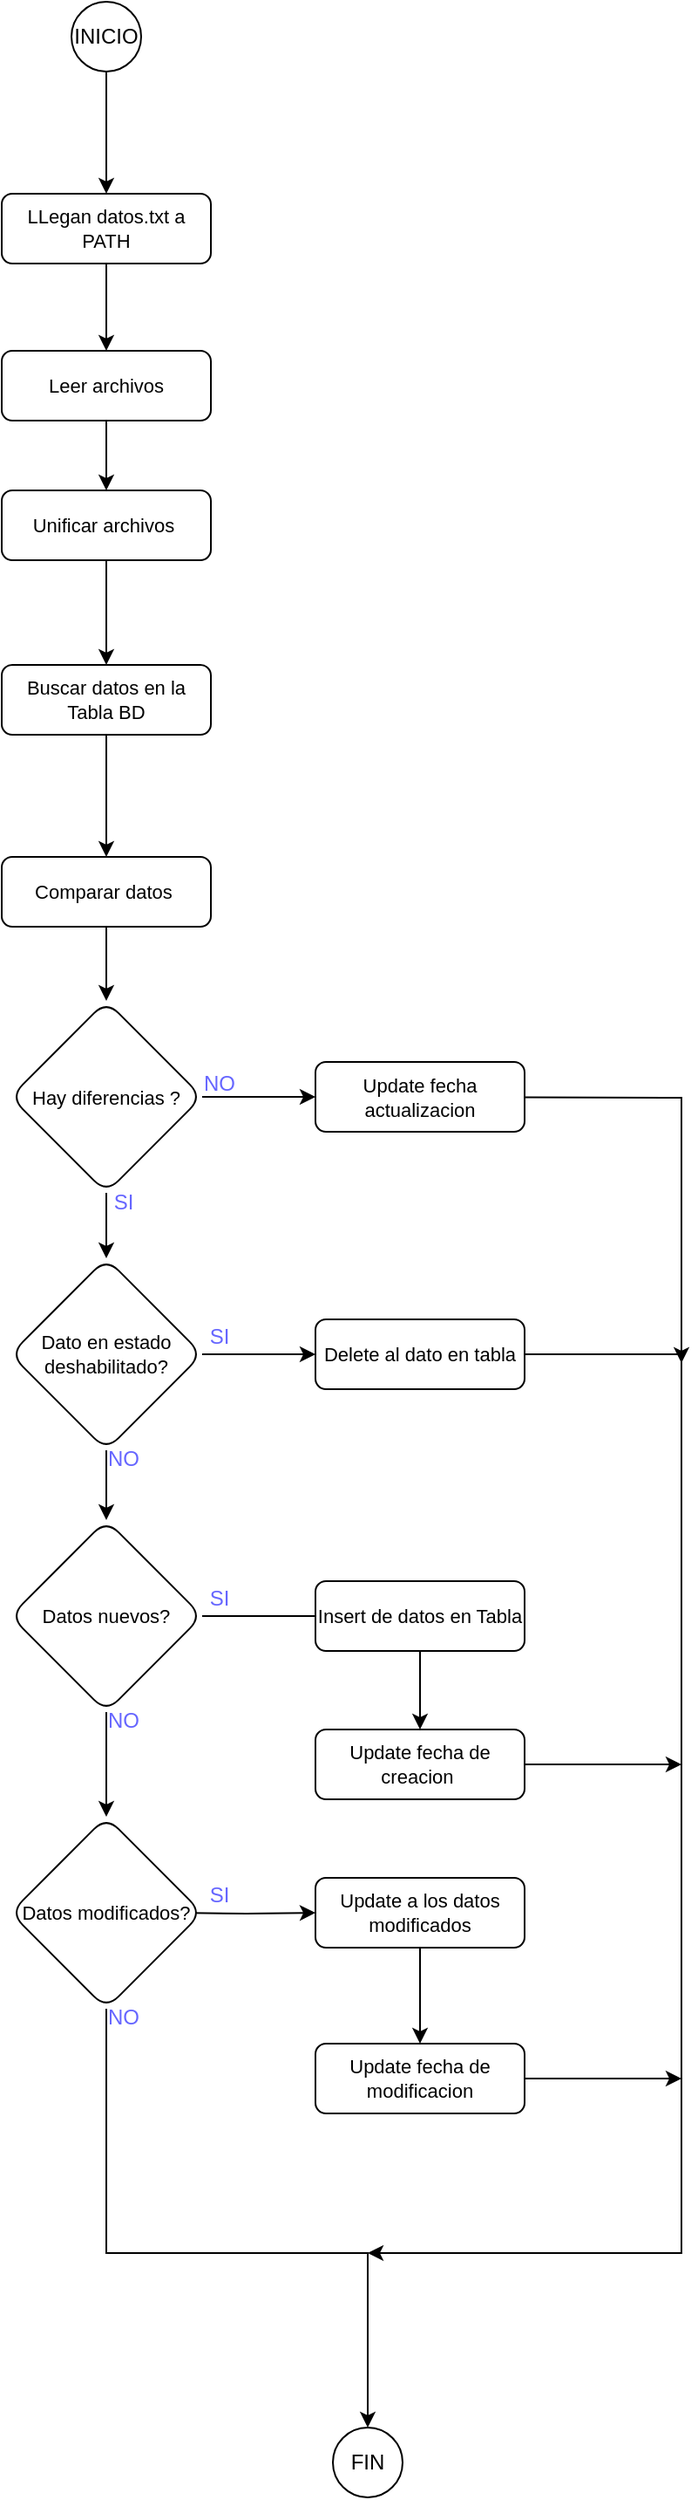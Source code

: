 <mxfile version="20.8.17" type="github">
  <diagram id="C5RBs43oDa-KdzZeNtuy" name="Page-1">
    <mxGraphModel dx="794" dy="2804" grid="1" gridSize="10" guides="1" tooltips="1" connect="1" arrows="1" fold="1" page="1" pageScale="1" pageWidth="827" pageHeight="1169" background="none" math="0" shadow="0">
      <root>
        <mxCell id="WIyWlLk6GJQsqaUBKTNV-0" />
        <mxCell id="WIyWlLk6GJQsqaUBKTNV-1" parent="WIyWlLk6GJQsqaUBKTNV-0" />
        <mxCell id="8Ae9X_CjRy5_al22Dqhi-28" value="" style="edgeStyle=orthogonalEdgeStyle;rounded=0;orthogonalLoop=1;jettySize=auto;html=1;labelBackgroundColor=none;fontColor=default;" edge="1" parent="WIyWlLk6GJQsqaUBKTNV-1" source="WIyWlLk6GJQsqaUBKTNV-3" target="WIyWlLk6GJQsqaUBKTNV-7">
          <mxGeometry relative="1" as="geometry" />
        </mxCell>
        <mxCell id="WIyWlLk6GJQsqaUBKTNV-3" value="LLegan datos.txt a PATH" style="rounded=1;whiteSpace=wrap;html=1;fontSize=11;glass=0;strokeWidth=1;shadow=0;labelBackgroundColor=none;" parent="WIyWlLk6GJQsqaUBKTNV-1" vertex="1">
          <mxGeometry x="130" y="-1480" width="120" height="40" as="geometry" />
        </mxCell>
        <mxCell id="8Ae9X_CjRy5_al22Dqhi-20" value="" style="edgeStyle=orthogonalEdgeStyle;rounded=0;orthogonalLoop=1;jettySize=auto;html=1;labelBackgroundColor=none;fontColor=default;" edge="1" parent="WIyWlLk6GJQsqaUBKTNV-1" source="WIyWlLk6GJQsqaUBKTNV-7" target="WIyWlLk6GJQsqaUBKTNV-12">
          <mxGeometry relative="1" as="geometry" />
        </mxCell>
        <mxCell id="WIyWlLk6GJQsqaUBKTNV-7" value="Leer archivos" style="rounded=1;whiteSpace=wrap;html=1;fontSize=11;glass=0;strokeWidth=1;shadow=0;labelBackgroundColor=none;" parent="WIyWlLk6GJQsqaUBKTNV-1" vertex="1">
          <mxGeometry x="130" y="-1390" width="120" height="40" as="geometry" />
        </mxCell>
        <mxCell id="8Ae9X_CjRy5_al22Dqhi-1" value="" style="edgeStyle=orthogonalEdgeStyle;rounded=0;orthogonalLoop=1;jettySize=auto;html=1;labelBackgroundColor=none;fontColor=default;" edge="1" parent="WIyWlLk6GJQsqaUBKTNV-1" source="WIyWlLk6GJQsqaUBKTNV-11" target="8Ae9X_CjRy5_al22Dqhi-0">
          <mxGeometry relative="1" as="geometry" />
        </mxCell>
        <mxCell id="WIyWlLk6GJQsqaUBKTNV-11" value="Buscar datos en la Tabla BD" style="rounded=1;whiteSpace=wrap;html=1;fontSize=11;glass=0;strokeWidth=1;shadow=0;labelBackgroundColor=none;" parent="WIyWlLk6GJQsqaUBKTNV-1" vertex="1">
          <mxGeometry x="130" y="-1210" width="120" height="40" as="geometry" />
        </mxCell>
        <mxCell id="8Ae9X_CjRy5_al22Dqhi-21" style="edgeStyle=orthogonalEdgeStyle;rounded=0;orthogonalLoop=1;jettySize=auto;html=1;entryX=0.5;entryY=0;entryDx=0;entryDy=0;labelBackgroundColor=none;fontColor=default;" edge="1" parent="WIyWlLk6GJQsqaUBKTNV-1" source="WIyWlLk6GJQsqaUBKTNV-12" target="WIyWlLk6GJQsqaUBKTNV-11">
          <mxGeometry relative="1" as="geometry" />
        </mxCell>
        <mxCell id="WIyWlLk6GJQsqaUBKTNV-12" value="Unificar archivos&amp;nbsp;" style="rounded=1;whiteSpace=wrap;html=1;fontSize=11;glass=0;strokeWidth=1;shadow=0;labelBackgroundColor=none;" parent="WIyWlLk6GJQsqaUBKTNV-1" vertex="1">
          <mxGeometry x="130" y="-1310" width="120" height="40" as="geometry" />
        </mxCell>
        <mxCell id="8Ae9X_CjRy5_al22Dqhi-13" value="" style="edgeStyle=orthogonalEdgeStyle;rounded=0;orthogonalLoop=1;jettySize=auto;html=1;labelBackgroundColor=none;fontColor=default;" edge="1" parent="WIyWlLk6GJQsqaUBKTNV-1" source="8Ae9X_CjRy5_al22Dqhi-0" target="8Ae9X_CjRy5_al22Dqhi-4">
          <mxGeometry relative="1" as="geometry" />
        </mxCell>
        <mxCell id="8Ae9X_CjRy5_al22Dqhi-0" value="Comparar datos&amp;nbsp;" style="whiteSpace=wrap;html=1;rounded=1;glass=0;strokeWidth=1;shadow=0;labelBackgroundColor=none;fontSize=11;" vertex="1" parent="WIyWlLk6GJQsqaUBKTNV-1">
          <mxGeometry x="130" y="-1100" width="120" height="40" as="geometry" />
        </mxCell>
        <mxCell id="8Ae9X_CjRy5_al22Dqhi-48" style="edgeStyle=orthogonalEdgeStyle;rounded=0;orthogonalLoop=1;jettySize=auto;html=1;entryX=0.5;entryY=0;entryDx=0;entryDy=0;" edge="1" parent="WIyWlLk6GJQsqaUBKTNV-1" source="8Ae9X_CjRy5_al22Dqhi-4" target="8Ae9X_CjRy5_al22Dqhi-7">
          <mxGeometry relative="1" as="geometry" />
        </mxCell>
        <mxCell id="8Ae9X_CjRy5_al22Dqhi-75" style="edgeStyle=none;rounded=0;orthogonalLoop=1;jettySize=auto;html=1;entryX=0;entryY=0.5;entryDx=0;entryDy=0;fontColor=#6666FF;" edge="1" parent="WIyWlLk6GJQsqaUBKTNV-1" source="8Ae9X_CjRy5_al22Dqhi-4" target="8Ae9X_CjRy5_al22Dqhi-33">
          <mxGeometry relative="1" as="geometry" />
        </mxCell>
        <mxCell id="8Ae9X_CjRy5_al22Dqhi-4" value="Hay diferencias ?" style="rhombus;whiteSpace=wrap;html=1;rounded=1;glass=0;strokeWidth=1;shadow=0;labelBackgroundColor=none;fontSize=11;" vertex="1" parent="WIyWlLk6GJQsqaUBKTNV-1">
          <mxGeometry x="135" y="-1017.5" width="110" height="110" as="geometry" />
        </mxCell>
        <mxCell id="8Ae9X_CjRy5_al22Dqhi-9" value="" style="edgeStyle=orthogonalEdgeStyle;rounded=0;orthogonalLoop=1;jettySize=auto;html=1;labelBackgroundColor=none;fontColor=default;" edge="1" parent="WIyWlLk6GJQsqaUBKTNV-1" source="8Ae9X_CjRy5_al22Dqhi-7" target="8Ae9X_CjRy5_al22Dqhi-8">
          <mxGeometry relative="1" as="geometry" />
        </mxCell>
        <mxCell id="8Ae9X_CjRy5_al22Dqhi-49" style="edgeStyle=orthogonalEdgeStyle;rounded=0;orthogonalLoop=1;jettySize=auto;html=1;" edge="1" parent="WIyWlLk6GJQsqaUBKTNV-1" source="8Ae9X_CjRy5_al22Dqhi-7" target="8Ae9X_CjRy5_al22Dqhi-10">
          <mxGeometry relative="1" as="geometry" />
        </mxCell>
        <mxCell id="8Ae9X_CjRy5_al22Dqhi-7" value="Dato en estado deshabilitado?" style="rhombus;whiteSpace=wrap;html=1;rounded=1;glass=0;strokeWidth=1;shadow=0;labelBackgroundColor=none;fontSize=11;" vertex="1" parent="WIyWlLk6GJQsqaUBKTNV-1">
          <mxGeometry x="135" y="-870" width="110" height="110" as="geometry" />
        </mxCell>
        <mxCell id="8Ae9X_CjRy5_al22Dqhi-8" value="Delete al dato en tabla" style="rounded=1;whiteSpace=wrap;html=1;glass=0;strokeWidth=1;shadow=0;labelBackgroundColor=none;fontSize=11;" vertex="1" parent="WIyWlLk6GJQsqaUBKTNV-1">
          <mxGeometry x="310" y="-835" width="120" height="40" as="geometry" />
        </mxCell>
        <mxCell id="8Ae9X_CjRy5_al22Dqhi-44" style="edgeStyle=orthogonalEdgeStyle;rounded=0;orthogonalLoop=1;jettySize=auto;html=1;exitX=0.5;exitY=1;exitDx=0;exitDy=0;entryX=0.5;entryY=0;entryDx=0;entryDy=0;" edge="1" parent="WIyWlLk6GJQsqaUBKTNV-1" source="8Ae9X_CjRy5_al22Dqhi-10" target="8Ae9X_CjRy5_al22Dqhi-35">
          <mxGeometry relative="1" as="geometry">
            <mxPoint x="190" y="-540" as="targetPoint" />
          </mxGeometry>
        </mxCell>
        <mxCell id="8Ae9X_CjRy5_al22Dqhi-10" value="Datos nuevos?" style="rhombus;whiteSpace=wrap;html=1;rounded=1;glass=0;strokeWidth=1;shadow=0;labelBackgroundColor=none;fontSize=11;" vertex="1" parent="WIyWlLk6GJQsqaUBKTNV-1">
          <mxGeometry x="135" y="-720" width="110" height="110" as="geometry" />
        </mxCell>
        <mxCell id="8Ae9X_CjRy5_al22Dqhi-63" style="edgeStyle=none;rounded=0;orthogonalLoop=1;jettySize=auto;html=1;entryX=0.5;entryY=0;entryDx=0;entryDy=0;fontColor=#6666FF;" edge="1" parent="WIyWlLk6GJQsqaUBKTNV-1" source="8Ae9X_CjRy5_al22Dqhi-11" target="8Ae9X_CjRy5_al22Dqhi-58">
          <mxGeometry relative="1" as="geometry" />
        </mxCell>
        <mxCell id="8Ae9X_CjRy5_al22Dqhi-11" value="Insert de datos en Tabla" style="whiteSpace=wrap;html=1;rounded=1;glass=0;strokeWidth=1;shadow=0;labelBackgroundColor=none;container=0;fixedWidth=0;autosize=0;resizeWidth=0;fontSize=11;" vertex="1" parent="WIyWlLk6GJQsqaUBKTNV-1">
          <mxGeometry x="310" y="-685" width="120" height="40" as="geometry" />
        </mxCell>
        <mxCell id="8Ae9X_CjRy5_al22Dqhi-14" value="FIN" style="ellipse;whiteSpace=wrap;html=1;rounded=1;glass=0;strokeWidth=1;shadow=0;labelBackgroundColor=none;" vertex="1" parent="WIyWlLk6GJQsqaUBKTNV-1">
          <mxGeometry x="320" y="-200" width="40" height="40" as="geometry" />
        </mxCell>
        <mxCell id="8Ae9X_CjRy5_al22Dqhi-27" value="" style="edgeStyle=orthogonalEdgeStyle;rounded=0;orthogonalLoop=1;jettySize=auto;html=1;labelBackgroundColor=none;fontColor=default;" edge="1" parent="WIyWlLk6GJQsqaUBKTNV-1" source="8Ae9X_CjRy5_al22Dqhi-24" target="WIyWlLk6GJQsqaUBKTNV-3">
          <mxGeometry relative="1" as="geometry" />
        </mxCell>
        <mxCell id="8Ae9X_CjRy5_al22Dqhi-24" value="INICIO" style="ellipse;whiteSpace=wrap;html=1;rounded=1;glass=0;strokeWidth=1;shadow=0;labelBackgroundColor=none;" vertex="1" parent="WIyWlLk6GJQsqaUBKTNV-1">
          <mxGeometry x="170" y="-1590" width="40" height="40" as="geometry" />
        </mxCell>
        <mxCell id="8Ae9X_CjRy5_al22Dqhi-77" style="edgeStyle=none;rounded=0;orthogonalLoop=1;jettySize=auto;html=1;fontColor=#6666FF;" edge="1" parent="WIyWlLk6GJQsqaUBKTNV-1" source="8Ae9X_CjRy5_al22Dqhi-33">
          <mxGeometry relative="1" as="geometry">
            <mxPoint x="520" y="-810" as="targetPoint" />
            <Array as="points">
              <mxPoint x="520" y="-962" />
            </Array>
          </mxGeometry>
        </mxCell>
        <mxCell id="8Ae9X_CjRy5_al22Dqhi-33" value="Update fecha actualizacion" style="rounded=1;whiteSpace=wrap;html=1;fontSize=11;" vertex="1" parent="WIyWlLk6GJQsqaUBKTNV-1">
          <mxGeometry x="310" y="-982.5" width="120" height="40" as="geometry" />
        </mxCell>
        <mxCell id="8Ae9X_CjRy5_al22Dqhi-43" style="edgeStyle=orthogonalEdgeStyle;rounded=0;orthogonalLoop=1;jettySize=auto;html=1;entryX=0;entryY=0.5;entryDx=0;entryDy=0;" edge="1" parent="WIyWlLk6GJQsqaUBKTNV-1" target="8Ae9X_CjRy5_al22Dqhi-36">
          <mxGeometry relative="1" as="geometry">
            <mxPoint x="230" y="-495" as="sourcePoint" />
          </mxGeometry>
        </mxCell>
        <mxCell id="8Ae9X_CjRy5_al22Dqhi-35" value="Datos modificados?" style="rhombus;whiteSpace=wrap;html=1;rounded=1;glass=0;strokeWidth=1;shadow=0;labelBackgroundColor=none;fontSize=11;" vertex="1" parent="WIyWlLk6GJQsqaUBKTNV-1">
          <mxGeometry x="135" y="-550" width="110" height="110" as="geometry" />
        </mxCell>
        <mxCell id="8Ae9X_CjRy5_al22Dqhi-38" value="" style="edgeStyle=orthogonalEdgeStyle;rounded=0;orthogonalLoop=1;jettySize=auto;html=1;" edge="1" parent="WIyWlLk6GJQsqaUBKTNV-1" source="8Ae9X_CjRy5_al22Dqhi-36" target="8Ae9X_CjRy5_al22Dqhi-37">
          <mxGeometry relative="1" as="geometry" />
        </mxCell>
        <mxCell id="8Ae9X_CjRy5_al22Dqhi-36" value="Update a los datos modificados" style="rounded=1;whiteSpace=wrap;html=1;fontSize=11;" vertex="1" parent="WIyWlLk6GJQsqaUBKTNV-1">
          <mxGeometry x="310" y="-515" width="120" height="40" as="geometry" />
        </mxCell>
        <mxCell id="8Ae9X_CjRy5_al22Dqhi-74" style="edgeStyle=none;rounded=0;orthogonalLoop=1;jettySize=auto;html=1;fontColor=#6666FF;" edge="1" parent="WIyWlLk6GJQsqaUBKTNV-1" source="8Ae9X_CjRy5_al22Dqhi-37">
          <mxGeometry relative="1" as="geometry">
            <mxPoint x="520" y="-400" as="targetPoint" />
          </mxGeometry>
        </mxCell>
        <mxCell id="8Ae9X_CjRy5_al22Dqhi-37" value="Update fecha de modificacion" style="whiteSpace=wrap;html=1;rounded=1;fontSize=11;" vertex="1" parent="WIyWlLk6GJQsqaUBKTNV-1">
          <mxGeometry x="310" y="-420" width="120" height="40" as="geometry" />
        </mxCell>
        <mxCell id="8Ae9X_CjRy5_al22Dqhi-53" value="" style="edgeStyle=orthogonalEdgeStyle;rounded=0;orthogonalLoop=1;jettySize=auto;html=1;entryDx=0;entryDy=0;endArrow=none;" edge="1" parent="WIyWlLk6GJQsqaUBKTNV-1" source="8Ae9X_CjRy5_al22Dqhi-35">
          <mxGeometry relative="1" as="geometry">
            <mxPoint x="190" y="-440" as="sourcePoint" />
            <mxPoint x="190" y="-381" as="targetPoint" />
          </mxGeometry>
        </mxCell>
        <mxCell id="8Ae9X_CjRy5_al22Dqhi-55" value="" style="edgeStyle=orthogonalEdgeStyle;rounded=0;orthogonalLoop=1;jettySize=auto;html=1;fontColor=#6666FF;" edge="1" parent="WIyWlLk6GJQsqaUBKTNV-1" target="8Ae9X_CjRy5_al22Dqhi-14">
          <mxGeometry relative="1" as="geometry">
            <mxPoint x="190" y="-381" as="sourcePoint" />
            <Array as="points">
              <mxPoint x="190" y="-300" />
              <mxPoint x="340" y="-300" />
            </Array>
          </mxGeometry>
        </mxCell>
        <mxCell id="8Ae9X_CjRy5_al22Dqhi-60" style="edgeStyle=orthogonalEdgeStyle;rounded=0;orthogonalLoop=1;jettySize=auto;html=1;fontColor=#6666FF;" edge="1" parent="WIyWlLk6GJQsqaUBKTNV-1" source="8Ae9X_CjRy5_al22Dqhi-58">
          <mxGeometry relative="1" as="geometry">
            <mxPoint x="520" y="-580" as="targetPoint" />
          </mxGeometry>
        </mxCell>
        <mxCell id="8Ae9X_CjRy5_al22Dqhi-58" value="Update fecha de creacion&lt;span style=&quot;white-space: pre; font-size: 11px;&quot;&gt;	&lt;/span&gt;" style="whiteSpace=wrap;html=1;rounded=1;glass=0;strokeWidth=1;shadow=0;labelBackgroundColor=none;fontSize=11;" vertex="1" parent="WIyWlLk6GJQsqaUBKTNV-1">
          <mxGeometry x="310" y="-600" width="120" height="40" as="geometry" />
        </mxCell>
        <mxCell id="8Ae9X_CjRy5_al22Dqhi-61" value="" style="endArrow=none;html=1;rounded=0;fontColor=#6666FF;exitX=1;exitY=0.5;exitDx=0;exitDy=0;entryX=0;entryY=0.5;entryDx=0;entryDy=0;" edge="1" parent="WIyWlLk6GJQsqaUBKTNV-1" source="8Ae9X_CjRy5_al22Dqhi-10" target="8Ae9X_CjRy5_al22Dqhi-11">
          <mxGeometry width="50" height="50" relative="1" as="geometry">
            <mxPoint x="220" y="-480" as="sourcePoint" />
            <mxPoint x="270" y="-530" as="targetPoint" />
          </mxGeometry>
        </mxCell>
        <mxCell id="8Ae9X_CjRy5_al22Dqhi-66" value="NO" style="text;html=1;strokeColor=none;fillColor=none;align=center;verticalAlign=middle;whiteSpace=wrap;rounded=0;fontColor=#6666FF;" vertex="1" parent="WIyWlLk6GJQsqaUBKTNV-1">
          <mxGeometry x="245" y="-975" width="20" height="10" as="geometry" />
        </mxCell>
        <mxCell id="8Ae9X_CjRy5_al22Dqhi-67" value="SI&lt;br&gt;" style="text;html=1;strokeColor=none;fillColor=none;align=center;verticalAlign=middle;whiteSpace=wrap;rounded=0;fontColor=#6666FF;" vertex="1" parent="WIyWlLk6GJQsqaUBKTNV-1">
          <mxGeometry x="190" y="-907.5" width="20" height="10" as="geometry" />
        </mxCell>
        <mxCell id="8Ae9X_CjRy5_al22Dqhi-68" value="SI&lt;br&gt;" style="text;html=1;strokeColor=none;fillColor=none;align=center;verticalAlign=middle;whiteSpace=wrap;rounded=0;fontColor=#6666FF;" vertex="1" parent="WIyWlLk6GJQsqaUBKTNV-1">
          <mxGeometry x="245" y="-830" width="20" height="10" as="geometry" />
        </mxCell>
        <mxCell id="8Ae9X_CjRy5_al22Dqhi-69" value="SI&lt;br&gt;" style="text;html=1;strokeColor=none;fillColor=none;align=center;verticalAlign=middle;whiteSpace=wrap;rounded=0;fontColor=#6666FF;" vertex="1" parent="WIyWlLk6GJQsqaUBKTNV-1">
          <mxGeometry x="245" y="-680" width="20" height="10" as="geometry" />
        </mxCell>
        <mxCell id="8Ae9X_CjRy5_al22Dqhi-70" value="SI&lt;br&gt;" style="text;html=1;strokeColor=none;fillColor=none;align=center;verticalAlign=middle;whiteSpace=wrap;rounded=0;fontColor=#6666FF;" vertex="1" parent="WIyWlLk6GJQsqaUBKTNV-1">
          <mxGeometry x="245" y="-510" width="20" height="10" as="geometry" />
        </mxCell>
        <mxCell id="8Ae9X_CjRy5_al22Dqhi-71" value="NO" style="text;html=1;strokeColor=none;fillColor=none;align=center;verticalAlign=middle;whiteSpace=wrap;rounded=0;fontColor=#6666FF;" vertex="1" parent="WIyWlLk6GJQsqaUBKTNV-1">
          <mxGeometry x="190" y="-760" width="20" height="10" as="geometry" />
        </mxCell>
        <mxCell id="8Ae9X_CjRy5_al22Dqhi-72" value="NO" style="text;html=1;strokeColor=none;fillColor=none;align=center;verticalAlign=middle;whiteSpace=wrap;rounded=0;fontColor=#6666FF;" vertex="1" parent="WIyWlLk6GJQsqaUBKTNV-1">
          <mxGeometry x="190" y="-610" width="20" height="10" as="geometry" />
        </mxCell>
        <mxCell id="8Ae9X_CjRy5_al22Dqhi-73" value="NO" style="text;html=1;strokeColor=none;fillColor=none;align=center;verticalAlign=middle;whiteSpace=wrap;rounded=0;fontColor=#6666FF;" vertex="1" parent="WIyWlLk6GJQsqaUBKTNV-1">
          <mxGeometry x="190" y="-440" width="20" height="10" as="geometry" />
        </mxCell>
        <mxCell id="8Ae9X_CjRy5_al22Dqhi-81" value="" style="endArrow=classic;html=1;rounded=0;fontColor=#6666FF;exitX=1;exitY=0.5;exitDx=0;exitDy=0;" edge="1" parent="WIyWlLk6GJQsqaUBKTNV-1" source="8Ae9X_CjRy5_al22Dqhi-8">
          <mxGeometry width="50" height="50" relative="1" as="geometry">
            <mxPoint x="220" y="-660" as="sourcePoint" />
            <mxPoint x="340" y="-300" as="targetPoint" />
            <Array as="points">
              <mxPoint x="520" y="-815" />
              <mxPoint x="520" y="-530" />
              <mxPoint x="520" y="-300" />
              <mxPoint x="410" y="-300" />
            </Array>
          </mxGeometry>
        </mxCell>
      </root>
    </mxGraphModel>
  </diagram>
</mxfile>
